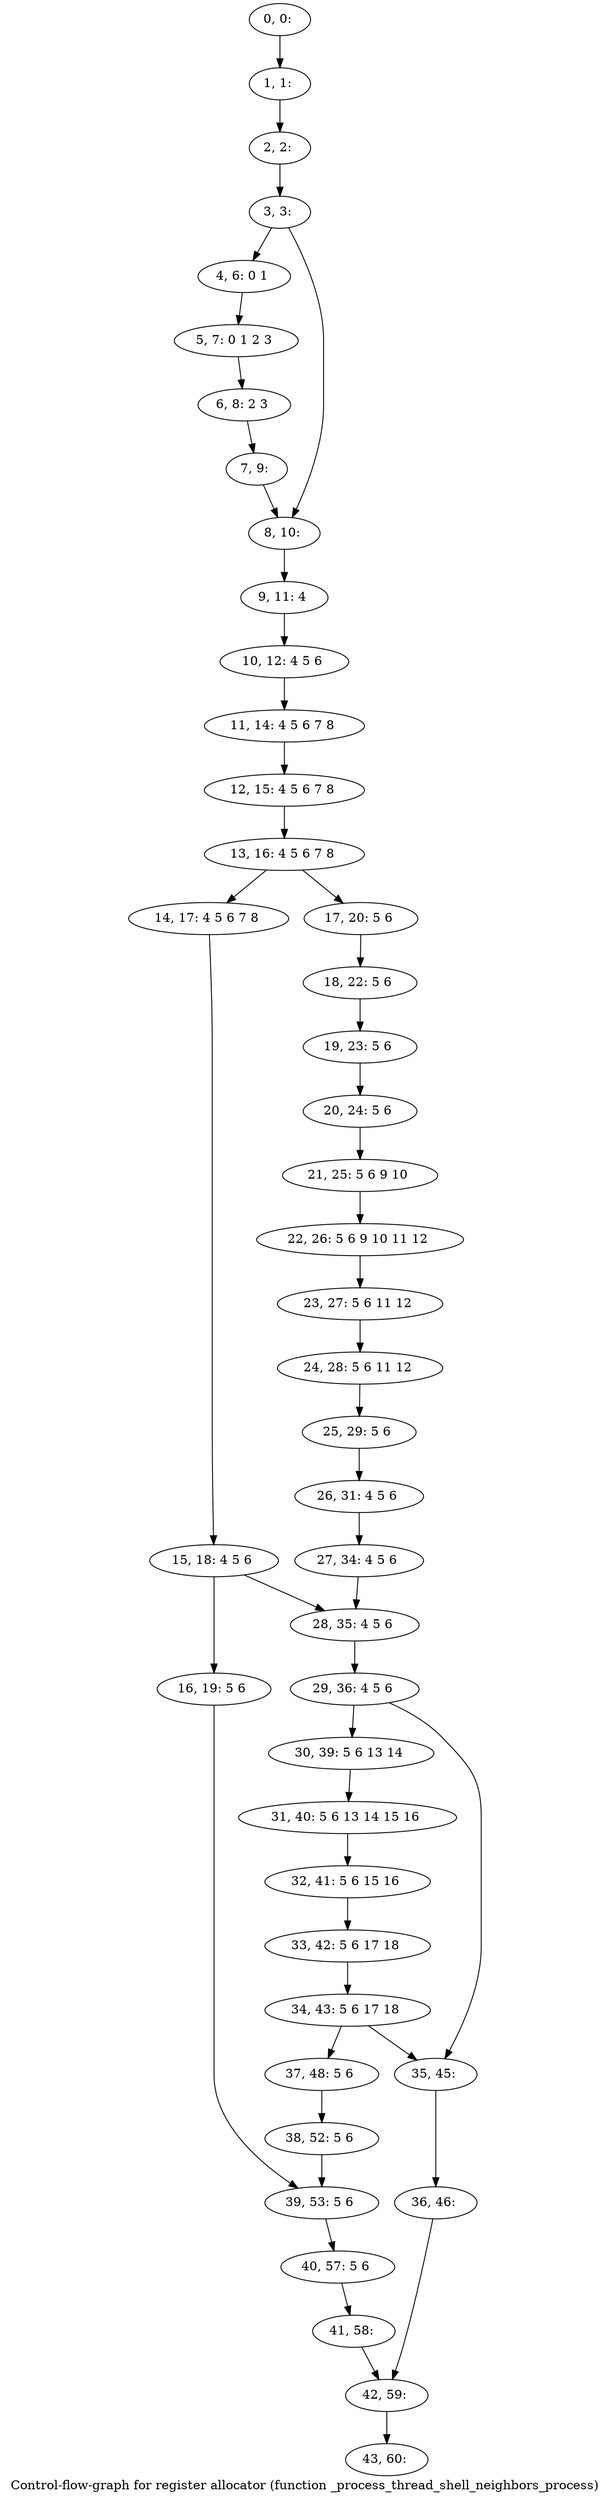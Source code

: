 digraph G {
graph [label="Control-flow-graph for register allocator (function _process_thread_shell_neighbors_process)"]
0[label="0, 0: "];
1[label="1, 1: "];
2[label="2, 2: "];
3[label="3, 3: "];
4[label="4, 6: 0 1 "];
5[label="5, 7: 0 1 2 3 "];
6[label="6, 8: 2 3 "];
7[label="7, 9: "];
8[label="8, 10: "];
9[label="9, 11: 4 "];
10[label="10, 12: 4 5 6 "];
11[label="11, 14: 4 5 6 7 8 "];
12[label="12, 15: 4 5 6 7 8 "];
13[label="13, 16: 4 5 6 7 8 "];
14[label="14, 17: 4 5 6 7 8 "];
15[label="15, 18: 4 5 6 "];
16[label="16, 19: 5 6 "];
17[label="17, 20: 5 6 "];
18[label="18, 22: 5 6 "];
19[label="19, 23: 5 6 "];
20[label="20, 24: 5 6 "];
21[label="21, 25: 5 6 9 10 "];
22[label="22, 26: 5 6 9 10 11 12 "];
23[label="23, 27: 5 6 11 12 "];
24[label="24, 28: 5 6 11 12 "];
25[label="25, 29: 5 6 "];
26[label="26, 31: 4 5 6 "];
27[label="27, 34: 4 5 6 "];
28[label="28, 35: 4 5 6 "];
29[label="29, 36: 4 5 6 "];
30[label="30, 39: 5 6 13 14 "];
31[label="31, 40: 5 6 13 14 15 16 "];
32[label="32, 41: 5 6 15 16 "];
33[label="33, 42: 5 6 17 18 "];
34[label="34, 43: 5 6 17 18 "];
35[label="35, 45: "];
36[label="36, 46: "];
37[label="37, 48: 5 6 "];
38[label="38, 52: 5 6 "];
39[label="39, 53: 5 6 "];
40[label="40, 57: 5 6 "];
41[label="41, 58: "];
42[label="42, 59: "];
43[label="43, 60: "];
0->1 ;
1->2 ;
2->3 ;
3->4 ;
3->8 ;
4->5 ;
5->6 ;
6->7 ;
7->8 ;
8->9 ;
9->10 ;
10->11 ;
11->12 ;
12->13 ;
13->14 ;
13->17 ;
14->15 ;
15->16 ;
15->28 ;
16->39 ;
17->18 ;
18->19 ;
19->20 ;
20->21 ;
21->22 ;
22->23 ;
23->24 ;
24->25 ;
25->26 ;
26->27 ;
27->28 ;
28->29 ;
29->30 ;
29->35 ;
30->31 ;
31->32 ;
32->33 ;
33->34 ;
34->35 ;
34->37 ;
35->36 ;
36->42 ;
37->38 ;
38->39 ;
39->40 ;
40->41 ;
41->42 ;
42->43 ;
}
